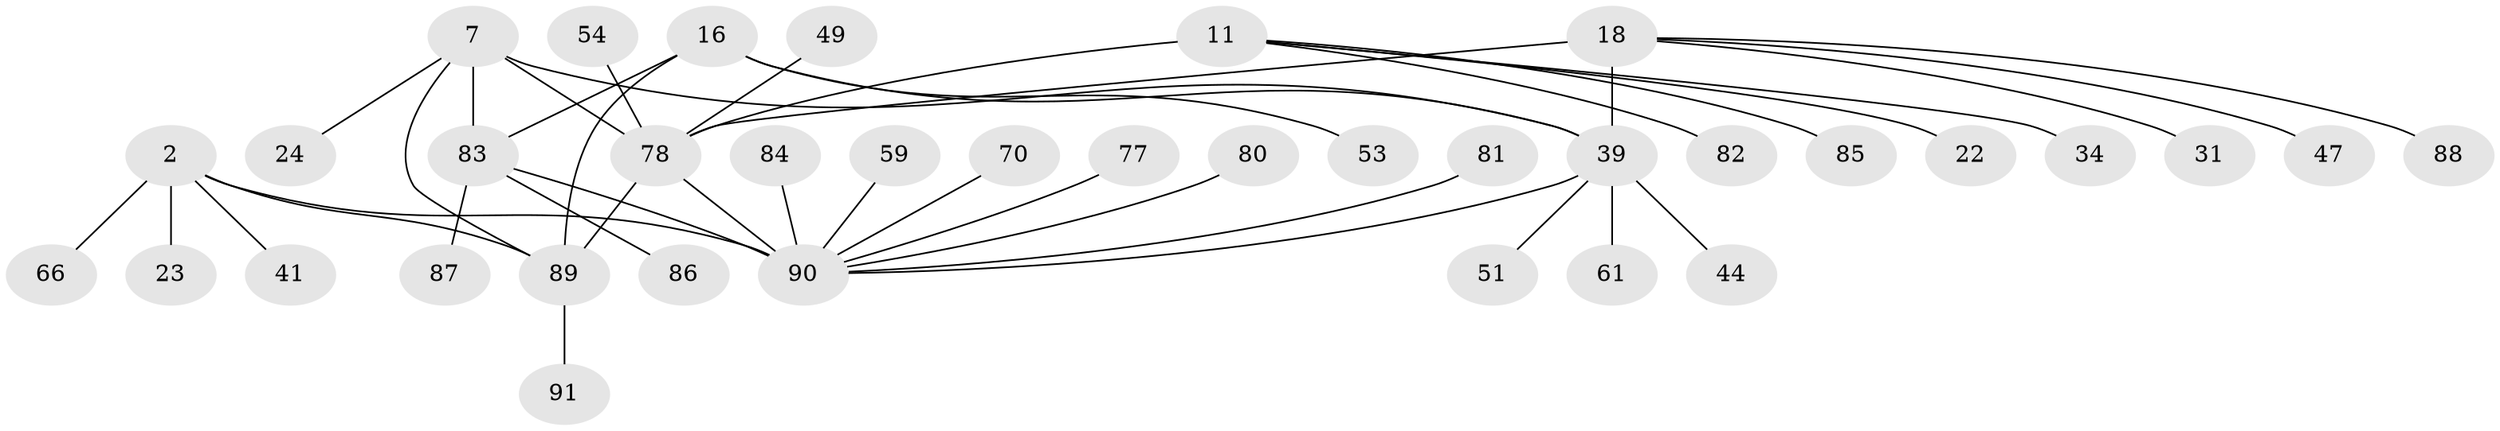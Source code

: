 // original degree distribution, {5: 0.07692307692307693, 10: 0.01098901098901099, 11: 0.01098901098901099, 6: 0.04395604395604396, 8: 0.02197802197802198, 9: 0.02197802197802198, 4: 0.06593406593406594, 7: 0.01098901098901099, 1: 0.5604395604395604, 2: 0.17582417582417584}
// Generated by graph-tools (version 1.1) at 2025/57/03/04/25 21:57:30]
// undirected, 36 vertices, 42 edges
graph export_dot {
graph [start="1"]
  node [color=gray90,style=filled];
  2 [super="+1"];
  7 [super="+5"];
  11 [super="+10"];
  16 [super="+13"];
  18 [super="+17"];
  22;
  23;
  24;
  31;
  34;
  39 [super="+38"];
  41;
  44;
  47;
  49;
  51;
  53;
  54;
  59;
  61;
  66;
  70;
  77;
  78 [super="+60+48"];
  80;
  81;
  82;
  83 [super="+73+75+76"];
  84;
  85 [super="+37"];
  86 [super="+27"];
  87;
  88 [super="+69+74"];
  89 [super="+72+67+58"];
  90 [super="+4+45+46+52+56"];
  91 [super="+79"];
  2 -- 23;
  2 -- 66;
  2 -- 41;
  2 -- 90 [weight=4];
  2 -- 89;
  7 -- 24;
  7 -- 89;
  7 -- 83 [weight=4];
  7 -- 39;
  7 -- 78;
  11 -- 34;
  11 -- 82;
  11 -- 22;
  11 -- 85;
  11 -- 78 [weight=4];
  16 -- 53;
  16 -- 83;
  16 -- 89 [weight=4];
  16 -- 39;
  18 -- 31;
  18 -- 47;
  18 -- 88;
  18 -- 39 [weight=4];
  18 -- 78;
  39 -- 44;
  39 -- 51;
  39 -- 90 [weight=2];
  39 -- 61;
  49 -- 78;
  54 -- 78;
  59 -- 90;
  70 -- 90;
  77 -- 90;
  78 -- 89;
  78 -- 90 [weight=2];
  80 -- 90;
  81 -- 90;
  83 -- 86;
  83 -- 87;
  83 -- 90;
  84 -- 90;
  89 -- 91;
}
